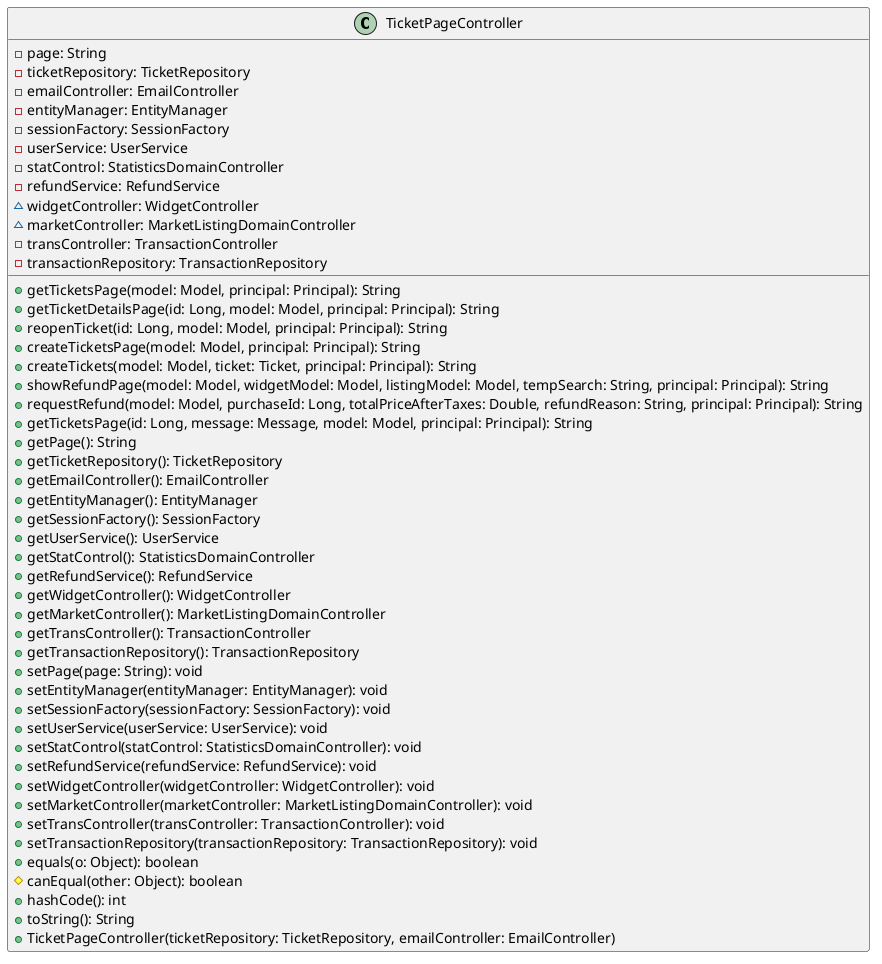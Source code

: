 @startuml
class TicketPageController [[java:edu.sru.cpsc.webshopping.controller.TicketPageController]] {
	-page: String
	-ticketRepository: TicketRepository
	-emailController: EmailController
	-entityManager: EntityManager
	-sessionFactory: SessionFactory
	-userService: UserService
	-statControl: StatisticsDomainController
	-refundService: RefundService
	~widgetController: WidgetController
	~marketController: MarketListingDomainController
	-transController: TransactionController
	-transactionRepository: TransactionRepository
	+getTicketsPage(model: Model, principal: Principal): String
	+getTicketDetailsPage(id: Long, model: Model, principal: Principal): String
	+reopenTicket(id: Long, model: Model, principal: Principal): String
	+createTicketsPage(model: Model, principal: Principal): String
	+createTickets(model: Model, ticket: Ticket, principal: Principal): String
	+showRefundPage(model: Model, widgetModel: Model, listingModel: Model, tempSearch: String, principal: Principal): String
	+requestRefund(model: Model, purchaseId: Long, totalPriceAfterTaxes: Double, refundReason: String, principal: Principal): String
	+getTicketsPage(id: Long, message: Message, model: Model, principal: Principal): String
	+getPage(): String
	+getTicketRepository(): TicketRepository
	+getEmailController(): EmailController
	+getEntityManager(): EntityManager
	+getSessionFactory(): SessionFactory
	+getUserService(): UserService
	+getStatControl(): StatisticsDomainController
	+getRefundService(): RefundService
	+getWidgetController(): WidgetController
	+getMarketController(): MarketListingDomainController
	+getTransController(): TransactionController
	+getTransactionRepository(): TransactionRepository
	+setPage(page: String): void
	+setEntityManager(entityManager: EntityManager): void
	+setSessionFactory(sessionFactory: SessionFactory): void
	+setUserService(userService: UserService): void
	+setStatControl(statControl: StatisticsDomainController): void
	+setRefundService(refundService: RefundService): void
	+setWidgetController(widgetController: WidgetController): void
	+setMarketController(marketController: MarketListingDomainController): void
	+setTransController(transController: TransactionController): void
	+setTransactionRepository(transactionRepository: TransactionRepository): void
	+equals(o: Object): boolean
	#canEqual(other: Object): boolean
	+hashCode(): int
	+toString(): String
	+TicketPageController(ticketRepository: TicketRepository, emailController: EmailController)
}
@enduml